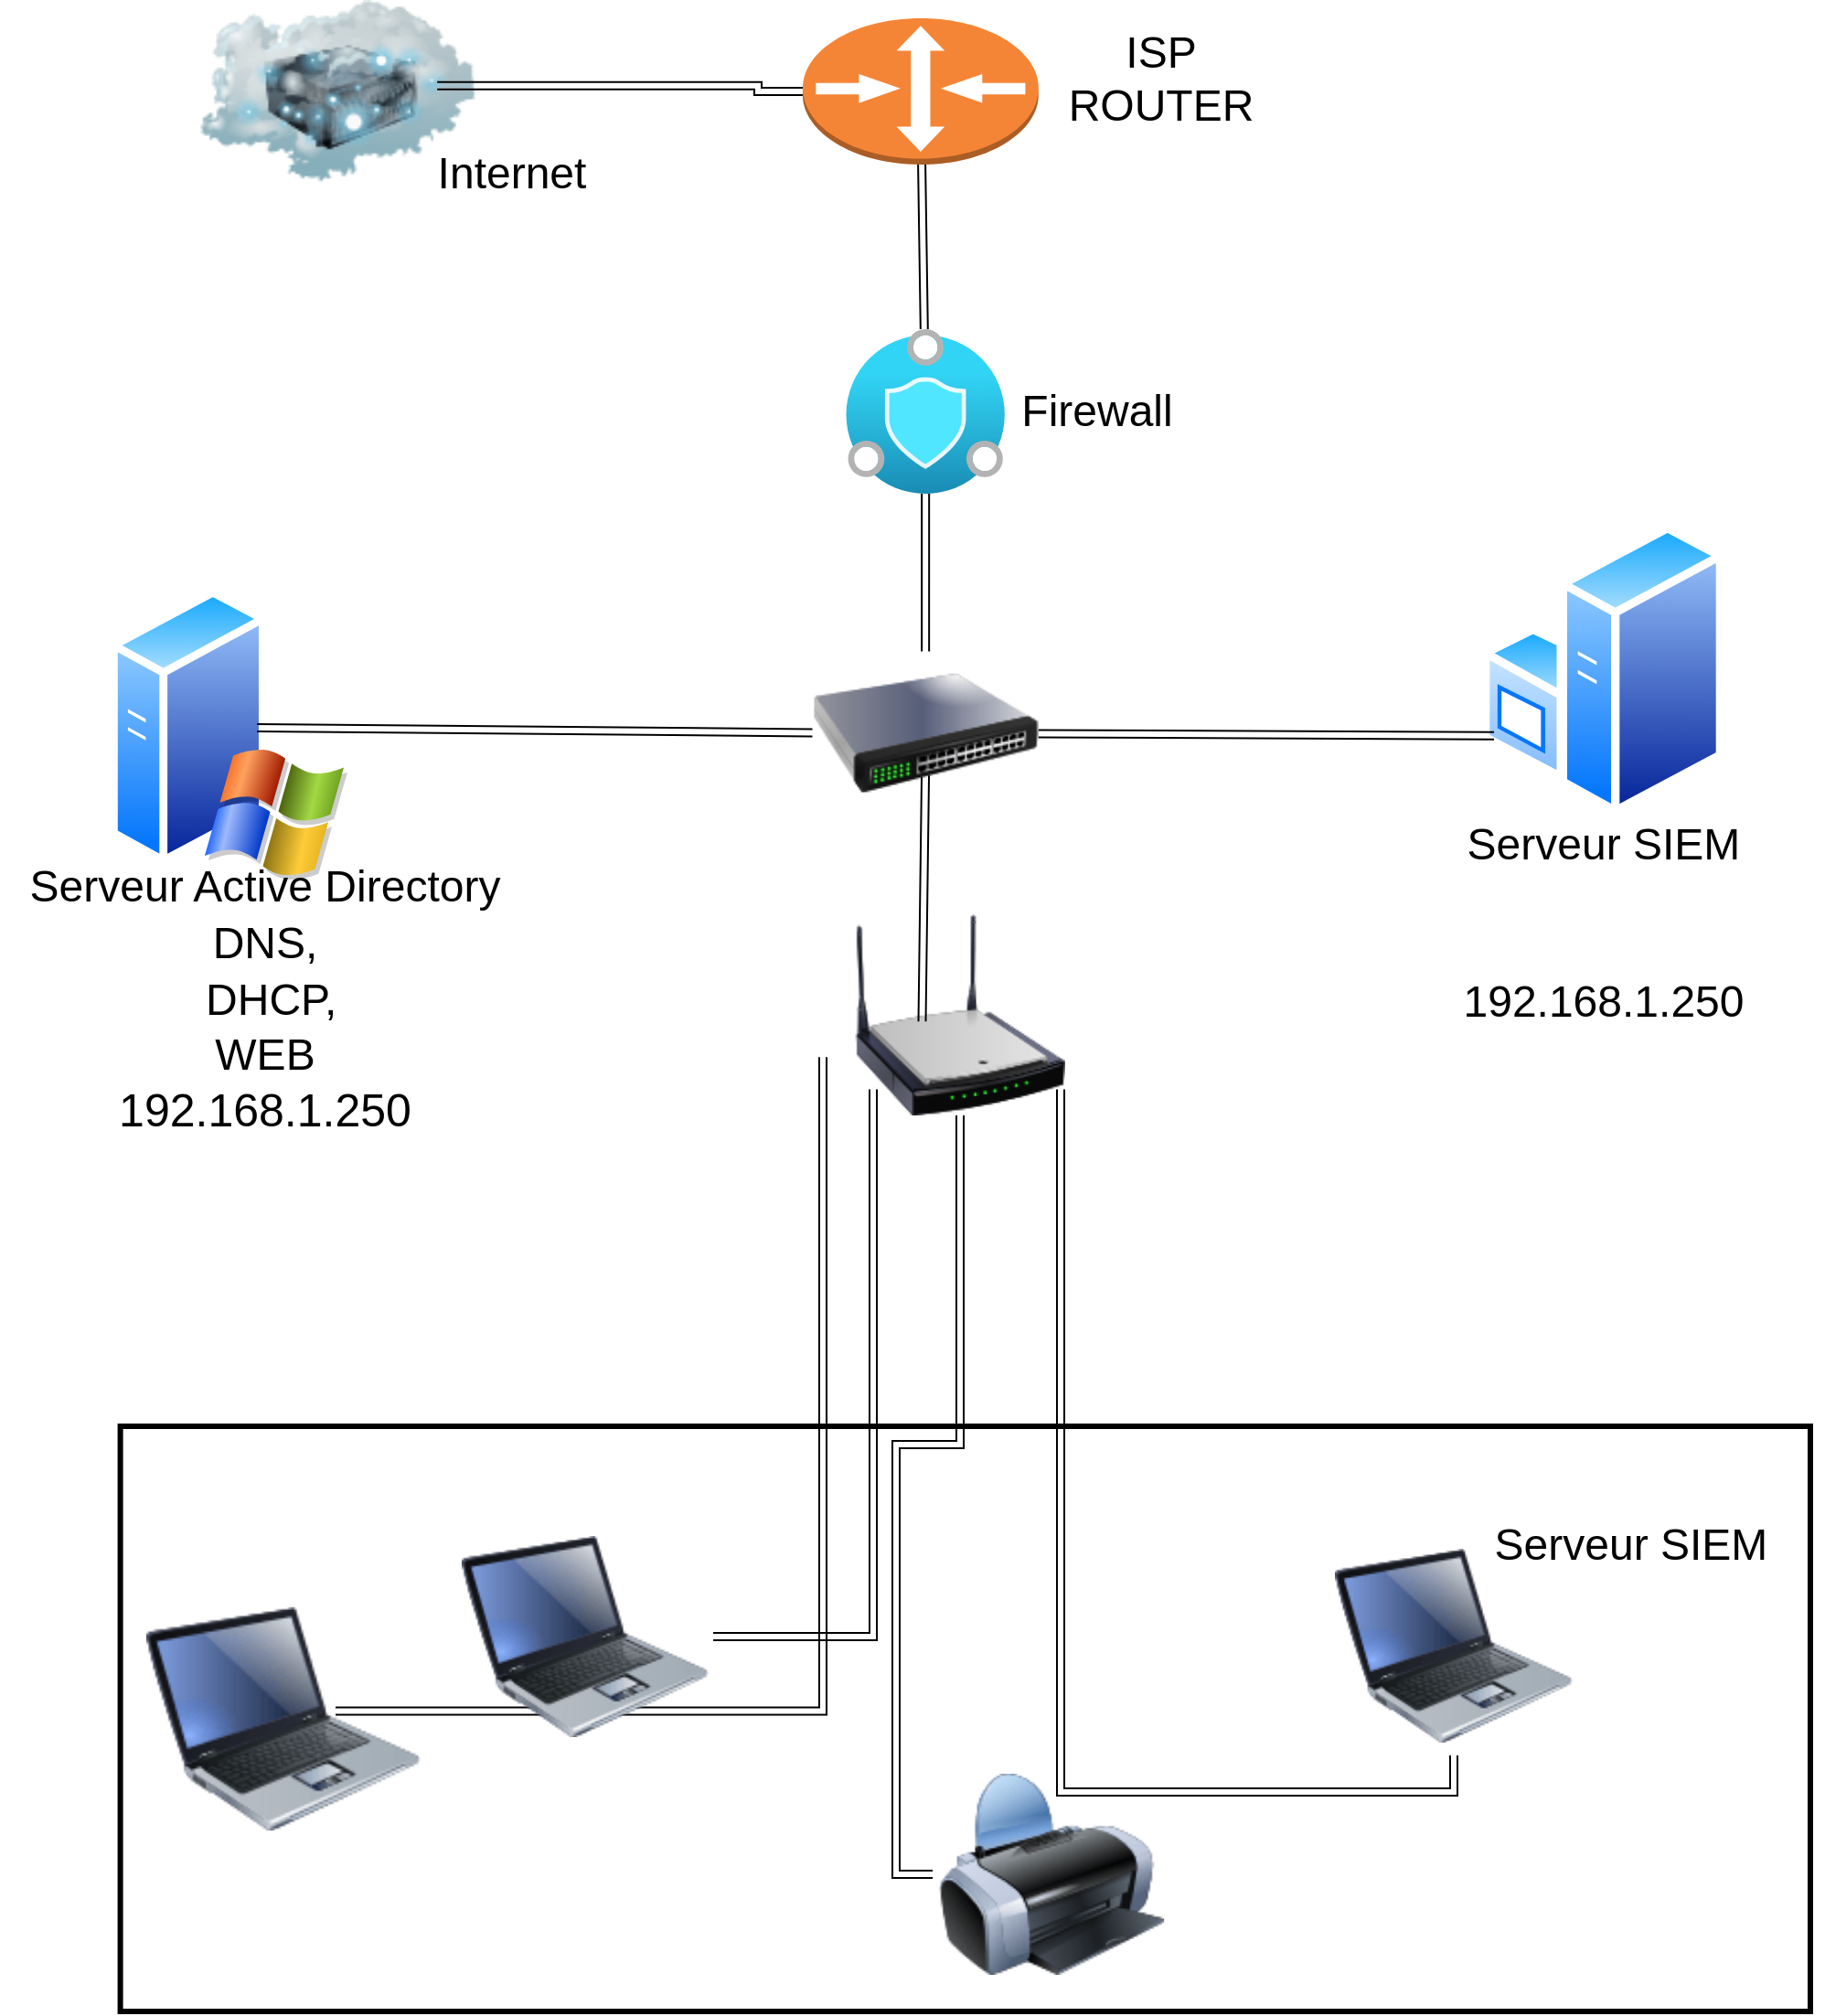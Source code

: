 <mxfile version="21.6.5" type="github">
  <diagram name="Page-1" id="q439sj2pC0Bngm4db8-S">
    <mxGraphModel dx="1235" dy="679" grid="1" gridSize="10" guides="1" tooltips="1" connect="1" arrows="1" fold="1" page="1" pageScale="1" pageWidth="827" pageHeight="1169" math="0" shadow="0">
      <root>
        <mxCell id="0" />
        <mxCell id="1" parent="0" />
        <mxCell id="n8gKzf1Zq6XbeUrCmBqp-24" value="" style="rounded=0;whiteSpace=wrap;html=1;fillColor=none;strokeColor=#000000;gradientColor=none;strokeWidth=3;" vertex="1" parent="1">
          <mxGeometry x="105.8" y="800" width="924.2" height="320" as="geometry" />
        </mxCell>
        <mxCell id="n8gKzf1Zq6XbeUrCmBqp-1" value="" style="image;aspect=fixed;perimeter=ellipsePerimeter;html=1;align=center;shadow=0;dashed=0;spacingTop=3;image=img/lib/active_directory/windows_server.svg;" vertex="1" parent="1">
          <mxGeometry x="850" y="305" width="133" height="162.2" as="geometry" />
        </mxCell>
        <mxCell id="n8gKzf1Zq6XbeUrCmBqp-2" value="" style="image;aspect=fixed;perimeter=ellipsePerimeter;html=1;align=center;shadow=0;dashed=0;spacingTop=3;image=img/lib/active_directory/windows_server_2.svg;points=[[0,0,0,0,0],[0,0.25,0,0,0],[0,0.5,0,0,0],[0,0.75,0,0,0],[0,1,0,0,0],[0.25,0,0,0,0],[0.25,1,0,0,0],[0.5,0,0,0,0],[0.5,1,0,0,0],[0.62,0.48,0,0,0],[0.75,0,0,0,0],[0.75,1,0,0,0],[1,0,0,0,0],[1,0.25,0,0,0],[1,0.75,0,0,0],[1,1,0,0,0]];" vertex="1" parent="1">
          <mxGeometry x="100" y="340" width="130" height="162.5" as="geometry" />
        </mxCell>
        <mxCell id="n8gKzf1Zq6XbeUrCmBqp-3" value="" style="image;html=1;image=img/lib/clip_art/networking/Cloud_Server_128x128.png" vertex="1" parent="1">
          <mxGeometry x="130" y="20" width="190" height="100" as="geometry" />
        </mxCell>
        <mxCell id="n8gKzf1Zq6XbeUrCmBqp-42" style="edgeStyle=orthogonalEdgeStyle;rounded=0;orthogonalLoop=1;jettySize=auto;html=1;exitX=0;exitY=0.5;exitDx=0;exitDy=0;exitPerimeter=0;entryX=0.314;entryY=-0.035;entryDx=0;entryDy=0;entryPerimeter=0;shape=link;" edge="1" parent="1" source="n8gKzf1Zq6XbeUrCmBqp-4" target="n8gKzf1Zq6XbeUrCmBqp-37">
          <mxGeometry relative="1" as="geometry" />
        </mxCell>
        <mxCell id="n8gKzf1Zq6XbeUrCmBqp-4" value="" style="outlineConnect=0;dashed=0;verticalLabelPosition=bottom;verticalAlign=top;align=center;html=1;shape=mxgraph.aws3.router;fillColor=#F58536;gradientColor=none;" vertex="1" parent="1">
          <mxGeometry x="478.98" y="30" width="128.93" height="80" as="geometry" />
        </mxCell>
        <mxCell id="n8gKzf1Zq6XbeUrCmBqp-8" value="" style="image;html=1;image=img/lib/clip_art/networking/Wireless_Router_N_128x128.png;points=[[0,0,0,0,0],[0,0.25,0,0,0],[0,0.5,0,0,0],[0,0.75,0,0,0],[0.2,0.71,0,0,0],[0.25,0,0,0,0],[0.31,0.87,0,0,0],[0.5,0,0,0,0],[0.5,0.95,0,0,0],[0.72,0.87,0,0,0],[0.75,0,0,0,0],[0.81,0.83,0,0,0],[1,0,0,0,0],[1,0.25,0,0,0],[1,0.5,0,0,0],[1,0.75,0,0,0]];" vertex="1" parent="1">
          <mxGeometry x="440" y="520" width="250" height="110" as="geometry" />
        </mxCell>
        <mxCell id="n8gKzf1Zq6XbeUrCmBqp-9" value="" style="image;aspect=fixed;html=1;points=[];align=center;fontSize=12;image=img/lib/azure2/preview/Azure_Sphere.svg;" vertex="1" parent="1">
          <mxGeometry x="502.4" y="200" width="87.37" height="90" as="geometry" />
        </mxCell>
        <mxCell id="n8gKzf1Zq6XbeUrCmBqp-14" value="" style="shape=link;html=1;rounded=0;exitX=0.417;exitY=0.533;exitDx=0;exitDy=0;exitPerimeter=0;entryX=0.5;entryY=0.7;entryDx=0;entryDy=0;entryPerimeter=0;" edge="1" parent="1" source="n8gKzf1Zq6XbeUrCmBqp-8" target="n8gKzf1Zq6XbeUrCmBqp-5">
          <mxGeometry width="100" relative="1" as="geometry">
            <mxPoint x="450" y="800" as="sourcePoint" />
            <mxPoint x="550" y="800" as="targetPoint" />
          </mxGeometry>
        </mxCell>
        <mxCell id="n8gKzf1Zq6XbeUrCmBqp-15" value="" style="shape=link;html=1;rounded=0;exitX=0.62;exitY=0.48;exitDx=0;exitDy=0;exitPerimeter=0;" edge="1" parent="1" source="n8gKzf1Zq6XbeUrCmBqp-2" target="n8gKzf1Zq6XbeUrCmBqp-5">
          <mxGeometry width="100" relative="1" as="geometry">
            <mxPoint x="270" y="500" as="sourcePoint" />
            <mxPoint x="450" y="610.59" as="targetPoint" />
          </mxGeometry>
        </mxCell>
        <mxCell id="n8gKzf1Zq6XbeUrCmBqp-16" value="" style="shape=link;html=1;rounded=0;movable=1;resizable=1;rotatable=1;deletable=1;editable=1;locked=0;connectable=1;entryX=0;entryY=0.75;entryDx=0;entryDy=0;exitX=1;exitY=0.5;exitDx=0;exitDy=0;" edge="1" parent="1" source="n8gKzf1Zq6XbeUrCmBqp-5" target="n8gKzf1Zq6XbeUrCmBqp-1">
          <mxGeometry width="100" relative="1" as="geometry">
            <mxPoint x="660" y="625.085" as="sourcePoint" />
            <mxPoint x="840" y="610" as="targetPoint" />
          </mxGeometry>
        </mxCell>
        <mxCell id="n8gKzf1Zq6XbeUrCmBqp-30" style="edgeStyle=orthogonalEdgeStyle;rounded=0;orthogonalLoop=1;jettySize=auto;html=1;exitX=0.69;exitY=0.47;exitDx=0;exitDy=0;exitPerimeter=0;entryX=0.2;entryY=0.71;entryDx=0;entryDy=0;entryPerimeter=0;shape=link;" edge="1" parent="1" source="n8gKzf1Zq6XbeUrCmBqp-20" target="n8gKzf1Zq6XbeUrCmBqp-8">
          <mxGeometry relative="1" as="geometry" />
        </mxCell>
        <mxCell id="n8gKzf1Zq6XbeUrCmBqp-20" value="" style="image;html=1;image=img/lib/clip_art/computers/Laptop_128x128.png;points=[[0,0,0,0,0],[0,0.25,0,0,0],[0,0.5,0,0,0],[0,0.75,0,0,0],[0,1,0,0,0],[0.25,0,0,0,0],[0.25,1,0,0,0],[0.5,0,0,0,0],[0.5,1,0,0,0],[0.69,0.47,0,0,0],[0.75,0,0,0,0],[0.75,1,0,0,0],[1,0.25,0,0,0],[1,0.5,0,0,0],[1,0.75,0,0,0],[1,1,0,0,0]];" vertex="1" parent="1">
          <mxGeometry x="120" y="890" width="150" height="140" as="geometry" />
        </mxCell>
        <mxCell id="n8gKzf1Zq6XbeUrCmBqp-31" style="edgeStyle=orthogonalEdgeStyle;rounded=0;orthogonalLoop=1;jettySize=auto;html=1;exitX=1;exitY=0.5;exitDx=0;exitDy=0;entryX=0.31;entryY=0.87;entryDx=0;entryDy=0;entryPerimeter=0;shape=link;" edge="1" parent="1" source="n8gKzf1Zq6XbeUrCmBqp-21" target="n8gKzf1Zq6XbeUrCmBqp-8">
          <mxGeometry relative="1" as="geometry" />
        </mxCell>
        <mxCell id="n8gKzf1Zq6XbeUrCmBqp-21" value="" style="image;html=1;image=img/lib/clip_art/computers/Laptop_128x128.png" vertex="1" parent="1">
          <mxGeometry x="290" y="860" width="140" height="110" as="geometry" />
        </mxCell>
        <mxCell id="n8gKzf1Zq6XbeUrCmBqp-33" style="edgeStyle=orthogonalEdgeStyle;rounded=0;orthogonalLoop=1;jettySize=auto;html=1;exitX=0.5;exitY=1;exitDx=0;exitDy=0;entryX=0.72;entryY=0.87;entryDx=0;entryDy=0;entryPerimeter=0;shape=link;" edge="1" parent="1" source="n8gKzf1Zq6XbeUrCmBqp-22" target="n8gKzf1Zq6XbeUrCmBqp-8">
          <mxGeometry relative="1" as="geometry" />
        </mxCell>
        <mxCell id="n8gKzf1Zq6XbeUrCmBqp-22" value="" style="image;html=1;image=img/lib/clip_art/computers/Laptop_128x128.png" vertex="1" parent="1">
          <mxGeometry x="770" y="860" width="130" height="120" as="geometry" />
        </mxCell>
        <mxCell id="n8gKzf1Zq6XbeUrCmBqp-32" style="edgeStyle=orthogonalEdgeStyle;rounded=0;orthogonalLoop=1;jettySize=auto;html=1;exitX=0;exitY=0.5;exitDx=0;exitDy=0;shape=link;" edge="1" parent="1" source="n8gKzf1Zq6XbeUrCmBqp-23" target="n8gKzf1Zq6XbeUrCmBqp-8">
          <mxGeometry relative="1" as="geometry" />
        </mxCell>
        <mxCell id="n8gKzf1Zq6XbeUrCmBqp-23" value="" style="image;html=1;image=img/lib/clip_art/computers/Printer_128x128.png" vertex="1" parent="1">
          <mxGeometry x="550" y="990" width="130" height="110" as="geometry" />
        </mxCell>
        <mxCell id="n8gKzf1Zq6XbeUrCmBqp-34" value="" style="shape=link;html=1;rounded=0;" edge="1" parent="1" source="n8gKzf1Zq6XbeUrCmBqp-9" target="n8gKzf1Zq6XbeUrCmBqp-5">
          <mxGeometry width="100" relative="1" as="geometry">
            <mxPoint x="543" y="280" as="sourcePoint" />
            <mxPoint x="541.986" y="490" as="targetPoint" />
          </mxGeometry>
        </mxCell>
        <mxCell id="n8gKzf1Zq6XbeUrCmBqp-5" value="" style="image;html=1;image=img/lib/clip_art/networking/Switch_128x128.png;points=[[0,0,0,0,0],[0,0.25,0,0,0],[0,0.5,0,0,0],[0,0.75,0,0,0],[0,1,0,0,0],[0.25,0,0,0,0],[0.25,1,0,0,0],[0.5,0,0,0,0],[0.5,0.7,0,0,0],[0.75,0,0,0,0],[0.75,1,0,0,0],[1,0,0,0,0],[1,0.25,0,0,0],[1,0.5,0,0,0],[1,0.75,0,0,0],[1,1,0,0,0]];" vertex="1" parent="1">
          <mxGeometry x="484.25" y="376.25" width="123.66" height="90" as="geometry" />
        </mxCell>
        <mxCell id="n8gKzf1Zq6XbeUrCmBqp-35" value="" style="shape=link;html=1;rounded=0;" edge="1" parent="1" source="n8gKzf1Zq6XbeUrCmBqp-4" target="n8gKzf1Zq6XbeUrCmBqp-9">
          <mxGeometry width="100" relative="1" as="geometry">
            <mxPoint x="450" y="250" as="sourcePoint" />
            <mxPoint x="550" y="250" as="targetPoint" />
          </mxGeometry>
        </mxCell>
        <mxCell id="n8gKzf1Zq6XbeUrCmBqp-36" value="&lt;font style=&quot;font-size: 24px;&quot;&gt;ISP ROUTER&lt;font&gt;&lt;br&gt;&lt;/font&gt;&lt;/font&gt;" style="text;html=1;strokeColor=none;fillColor=none;align=center;verticalAlign=middle;whiteSpace=wrap;rounded=0;" vertex="1" parent="1">
          <mxGeometry x="610" y="20" width="130" height="85" as="geometry" />
        </mxCell>
        <mxCell id="n8gKzf1Zq6XbeUrCmBqp-37" value="&lt;font style=&quot;font-size: 24px;&quot;&gt;Internet&lt;/font&gt;" style="text;html=1;strokeColor=none;fillColor=none;align=center;verticalAlign=middle;whiteSpace=wrap;rounded=0;" vertex="1" parent="1">
          <mxGeometry x="210" y="70" width="220" height="90" as="geometry" />
        </mxCell>
        <mxCell id="n8gKzf1Zq6XbeUrCmBqp-38" value="&lt;font style=&quot;font-size: 24px;&quot;&gt;Firewall&lt;/font&gt;" style="text;html=1;strokeColor=none;fillColor=none;align=center;verticalAlign=middle;whiteSpace=wrap;rounded=0;" vertex="1" parent="1">
          <mxGeometry x="570" y="185" width="140" height="120" as="geometry" />
        </mxCell>
        <mxCell id="n8gKzf1Zq6XbeUrCmBqp-40" value="&lt;div&gt;&lt;font style=&quot;font-size: 24px;&quot;&gt;Serveur Active Directory&lt;/font&gt;&lt;/div&gt;&lt;div&gt;&lt;font style=&quot;font-size: 24px;&quot;&gt;DNS,&lt;/font&gt;&lt;/div&gt;&lt;div&gt;&lt;font style=&quot;font-size: 24px;&quot;&gt;&amp;nbsp;DHCP,&lt;/font&gt;&lt;/div&gt;&lt;div&gt;&lt;font style=&quot;font-size: 24px;&quot;&gt;WEB&lt;/font&gt;&lt;/div&gt;&lt;div&gt;192.168.1.250&lt;/div&gt;" style="text;html=1;strokeColor=none;fillColor=none;align=center;verticalAlign=middle;whiteSpace=wrap;rounded=0;fontSize=25;" vertex="1" parent="1">
          <mxGeometry x="40" y="490" width="290" height="150" as="geometry" />
        </mxCell>
        <mxCell id="n8gKzf1Zq6XbeUrCmBqp-41" value="&lt;div&gt;&lt;font style=&quot;font-size: 24px;&quot;&gt;Serveur &lt;/font&gt;SIEM&lt;/div&gt;&lt;div&gt;&lt;br&gt;&lt;/div&gt;&lt;div&gt;&lt;br&gt;&lt;/div&gt;&lt;div&gt;192.168.1.250&lt;br&gt;&lt;/div&gt;" style="text;html=1;strokeColor=none;fillColor=none;align=center;verticalAlign=middle;whiteSpace=wrap;rounded=0;fontSize=24;" vertex="1" parent="1">
          <mxGeometry x="811.5" y="450" width="210" height="150" as="geometry" />
        </mxCell>
        <mxCell id="n8gKzf1Zq6XbeUrCmBqp-43" value="&lt;div&gt;&lt;font style=&quot;font-size: 24px;&quot;&gt;Serveur &lt;/font&gt;SIEM&lt;/div&gt;" style="text;html=1;strokeColor=none;fillColor=none;align=center;verticalAlign=middle;whiteSpace=wrap;rounded=0;fontSize=24;" vertex="1" parent="1">
          <mxGeometry x="827" y="790" width="210" height="150" as="geometry" />
        </mxCell>
      </root>
    </mxGraphModel>
  </diagram>
</mxfile>
